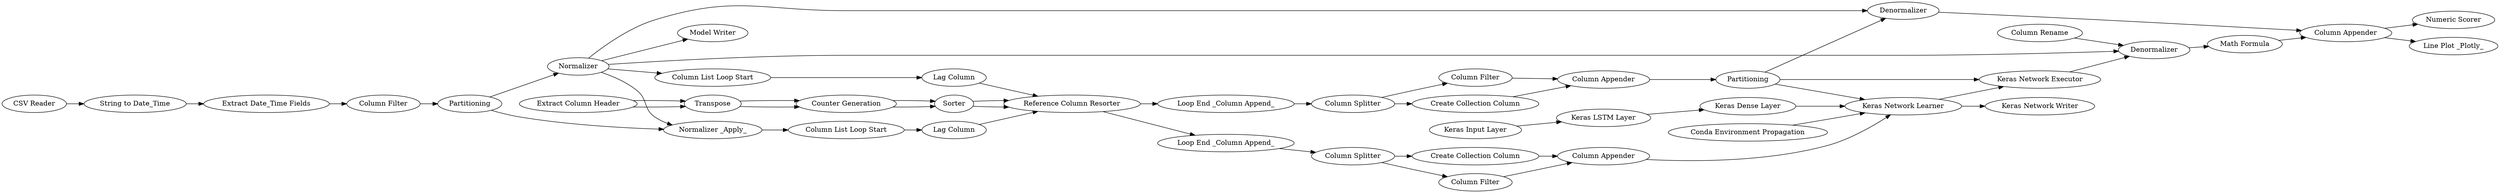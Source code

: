 digraph {
	145 [label="Keras Input Layer"]
	146 [label="Keras LSTM Layer"]
	147 [label="Keras Dense Layer"]
	148 [label="Keras Network Learner"]
	150 [label=Partitioning]
	151 [label="Keras Network Executor"]
	152 [label="Numeric Scorer"]
	153 [label=Normalizer]
	156 [label=Denormalizer]
	158 [label="Column Appender"]
	159 [label="Line Plot _Plotly_"]
	175 [label=Partitioning]
	184 [label="Normalizer _Apply_"]
	138 [label="Column Filter"]
	160 [label="String to Date_Time"]
	161 [label="Extract Date_Time Fields"]
	136 [label="Column List Loop Start"]
	137 [label="Loop End _Column Append_"]
	139 [label="Lag Column"]
	76 [label="Reference Column Resorter"]
	77 [label="Extract Column Header"]
	78 [label=Transpose]
	79 [label="Counter Generation"]
	80 [label=Sorter]
	141 [label="Column Splitter"]
	142 [label="Column Filter"]
	143 [label="Create Collection Column"]
	144 [label="Column Appender"]
	176 [label="Column Filter"]
	76 [label="Reference Column Resorter"]
	77 [label="Extract Column Header"]
	78 [label=Transpose]
	79 [label="Counter Generation"]
	80 [label=Sorter]
	178 [label="Column List Loop Start"]
	179 [label="Create Collection Column"]
	180 [label="Column Appender"]
	181 [label="Lag Column"]
	182 [label="Column Splitter"]
	183 [label="Loop End _Column Append_"]
	154 [label=Denormalizer]
	155 [label="Column Rename"]
	157 [label="Math Formula"]
	192 [label="CSV Reader"]
	193 [label="Keras Network Writer"]
	196 [label="Model Writer"]
	197 [label="Conda Environment Propagation"]
	160 -> 161
	161 -> 138
	77 -> 78
	78 -> 79
	79 -> 80
	80 -> 76
	136 -> 139
	137 -> 141
	139 -> 76
	76 -> 137
	141 -> 143
	141 -> 142
	142 -> 144
	143 -> 144
	77 -> 78
	78 -> 79
	79 -> 80
	80 -> 76
	176 -> 180
	76 -> 183
	178 -> 181
	179 -> 180
	181 -> 76
	182 -> 179
	182 -> 176
	183 -> 182
	154 -> 157
	155 -> 154
	145 -> 146
	146 -> 147
	147 -> 148
	148 -> 151
	148 -> 193
	150 -> 151
	150 -> 148
	150 -> 156
	151 -> 154
	153 -> 156
	153 -> 196
	153 -> 184
	153 -> 136
	153 -> 154
	156 -> 158
	158 -> 159
	158 -> 152
	175 -> 184
	175 -> 153
	184 -> 178
	138 -> 175
	144 -> 148
	180 -> 150
	157 -> 158
	192 -> 160
	197 -> 148
	rankdir=LR
}
